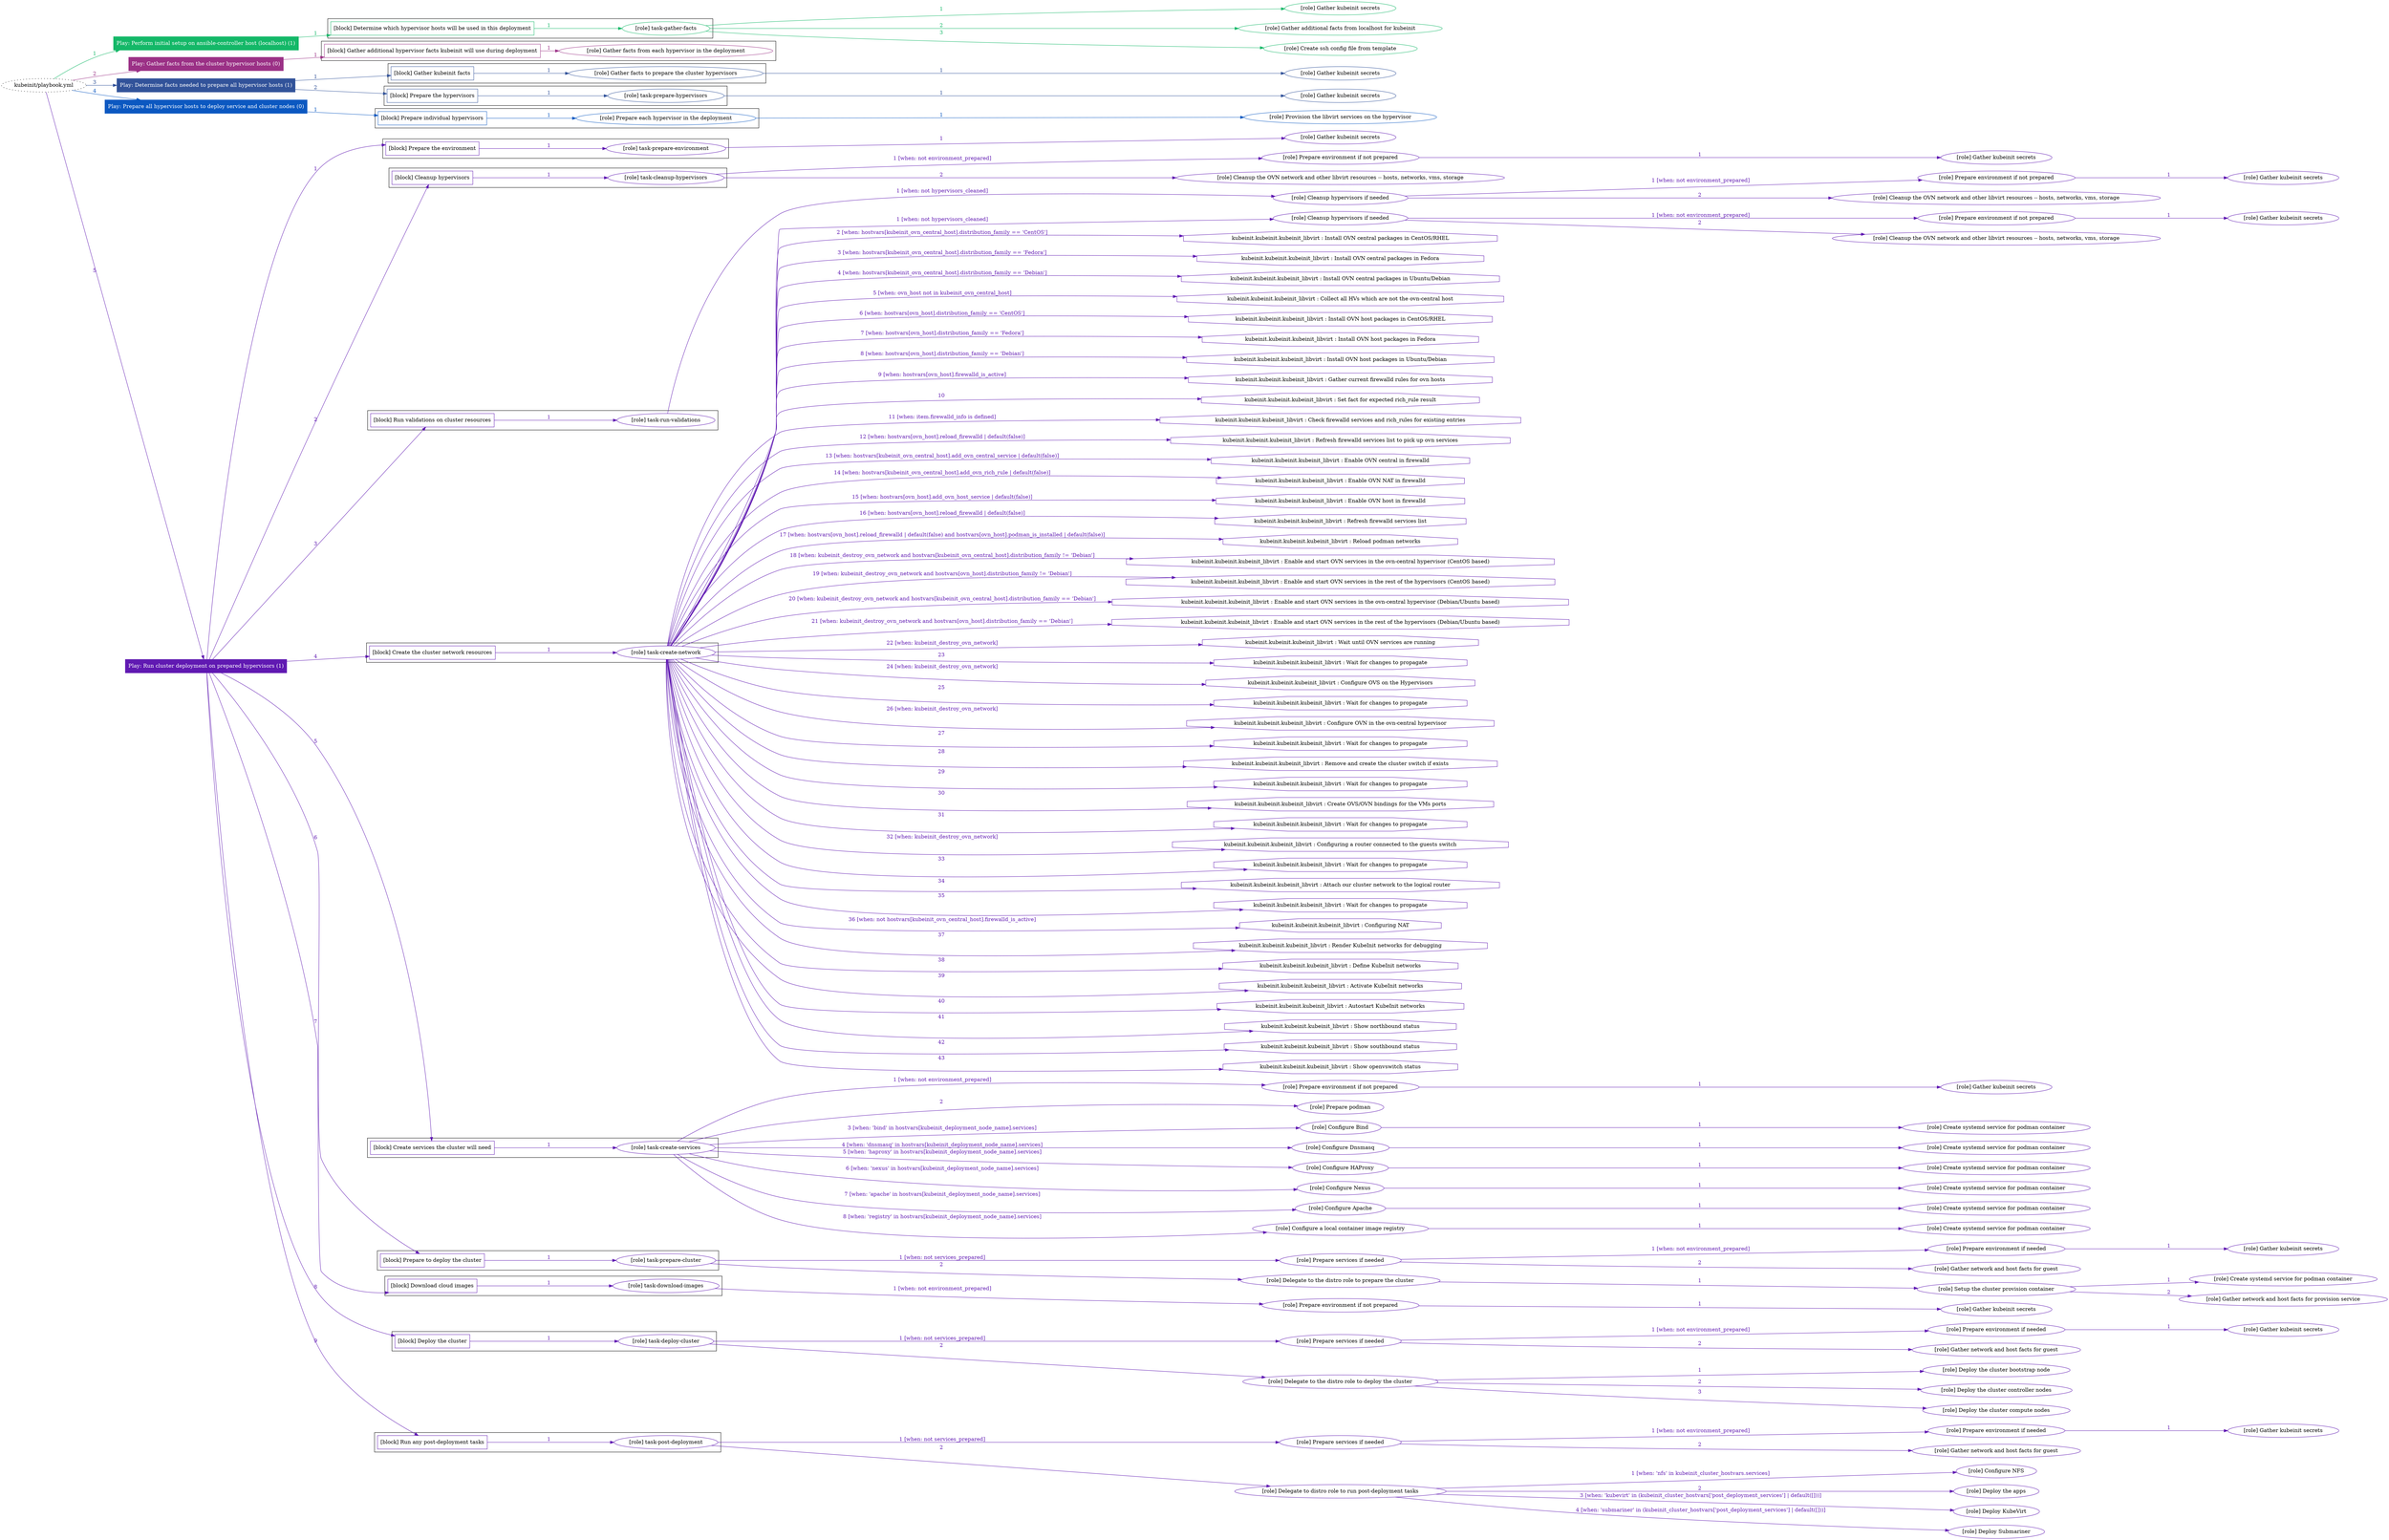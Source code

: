 digraph {
	graph [concentrate=true ordering=in rankdir=LR ratio=fill]
	edge [esep=5 sep=10]
	"kubeinit/playbook.yml" [URL="/home/runner/work/kubeinit/kubeinit/kubeinit/playbook.yml" id=playbook_55f34b95 style=dotted]
	play_fd5966bc [label="Play: Perform initial setup on ansible-controller host (localhost) (1)" URL="/home/runner/work/kubeinit/kubeinit/kubeinit/playbook.yml" color="#14b868" fontcolor="#ffffff" id=play_fd5966bc shape=box style=filled tooltip=localhost]
	"kubeinit/playbook.yml" -> play_fd5966bc [label="1 " color="#14b868" fontcolor="#14b868" id=edge_7a6c53c3 labeltooltip="1 " tooltip="1 "]
	subgraph "Gather kubeinit secrets" {
		role_4ce4d2a5 [label="[role] Gather kubeinit secrets" URL="/home/runner/.ansible/collections/ansible_collections/kubeinit/kubeinit/roles/kubeinit_prepare/tasks/build_hypervisors_group.yml" color="#14b868" id=role_4ce4d2a5 tooltip="Gather kubeinit secrets"]
	}
	subgraph "Gather additional facts from localhost for kubeinit" {
		role_388fa8e5 [label="[role] Gather additional facts from localhost for kubeinit" URL="/home/runner/.ansible/collections/ansible_collections/kubeinit/kubeinit/roles/kubeinit_prepare/tasks/build_hypervisors_group.yml" color="#14b868" id=role_388fa8e5 tooltip="Gather additional facts from localhost for kubeinit"]
	}
	subgraph "Create ssh config file from template" {
		role_b33b933c [label="[role] Create ssh config file from template" URL="/home/runner/.ansible/collections/ansible_collections/kubeinit/kubeinit/roles/kubeinit_prepare/tasks/build_hypervisors_group.yml" color="#14b868" id=role_b33b933c tooltip="Create ssh config file from template"]
	}
	subgraph "task-gather-facts" {
		role_59607996 [label="[role] task-gather-facts" URL="/home/runner/work/kubeinit/kubeinit/kubeinit/playbook.yml" color="#14b868" id=role_59607996 tooltip="task-gather-facts"]
		role_59607996 -> role_4ce4d2a5 [label="1 " color="#14b868" fontcolor="#14b868" id=edge_2d3e62e9 labeltooltip="1 " tooltip="1 "]
		role_59607996 -> role_388fa8e5 [label="2 " color="#14b868" fontcolor="#14b868" id=edge_06e77503 labeltooltip="2 " tooltip="2 "]
		role_59607996 -> role_b33b933c [label="3 " color="#14b868" fontcolor="#14b868" id=edge_1621e10b labeltooltip="3 " tooltip="3 "]
	}
	subgraph "Play: Perform initial setup on ansible-controller host (localhost) (1)" {
		play_fd5966bc -> block_3e373a1f [label=1 color="#14b868" fontcolor="#14b868" id=edge_97b0fcd9 labeltooltip=1 tooltip=1]
		subgraph cluster_block_3e373a1f {
			block_3e373a1f [label="[block] Determine which hypervisor hosts will be used in this deployment" URL="/home/runner/work/kubeinit/kubeinit/kubeinit/playbook.yml" color="#14b868" id=block_3e373a1f labeltooltip="Determine which hypervisor hosts will be used in this deployment" shape=box tooltip="Determine which hypervisor hosts will be used in this deployment"]
			block_3e373a1f -> role_59607996 [label="1 " color="#14b868" fontcolor="#14b868" id=edge_b747bd61 labeltooltip="1 " tooltip="1 "]
		}
	}
	play_a046a9e1 [label="Play: Gather facts from the cluster hypervisor hosts (0)" URL="/home/runner/work/kubeinit/kubeinit/kubeinit/playbook.yml" color="#9b3186" fontcolor="#ffffff" id=play_a046a9e1 shape=box style=filled tooltip="Play: Gather facts from the cluster hypervisor hosts (0)"]
	"kubeinit/playbook.yml" -> play_a046a9e1 [label="2 " color="#9b3186" fontcolor="#9b3186" id=edge_603ccd39 labeltooltip="2 " tooltip="2 "]
	subgraph "Gather facts from each hypervisor in the deployment" {
		role_6883556f [label="[role] Gather facts from each hypervisor in the deployment" URL="/home/runner/work/kubeinit/kubeinit/kubeinit/playbook.yml" color="#9b3186" id=role_6883556f tooltip="Gather facts from each hypervisor in the deployment"]
	}
	subgraph "Play: Gather facts from the cluster hypervisor hosts (0)" {
		play_a046a9e1 -> block_45b9f6f0 [label=1 color="#9b3186" fontcolor="#9b3186" id=edge_8efe49cc labeltooltip=1 tooltip=1]
		subgraph cluster_block_45b9f6f0 {
			block_45b9f6f0 [label="[block] Gather additional hypervisor facts kubeinit will use during deployment" URL="/home/runner/work/kubeinit/kubeinit/kubeinit/playbook.yml" color="#9b3186" id=block_45b9f6f0 labeltooltip="Gather additional hypervisor facts kubeinit will use during deployment" shape=box tooltip="Gather additional hypervisor facts kubeinit will use during deployment"]
			block_45b9f6f0 -> role_6883556f [label="1 " color="#9b3186" fontcolor="#9b3186" id=edge_ecec6054 labeltooltip="1 " tooltip="1 "]
		}
	}
	play_28116e49 [label="Play: Determine facts needed to prepare all hypervisor hosts (1)" URL="/home/runner/work/kubeinit/kubeinit/kubeinit/playbook.yml" color="#32539a" fontcolor="#ffffff" id=play_28116e49 shape=box style=filled tooltip=localhost]
	"kubeinit/playbook.yml" -> play_28116e49 [label="3 " color="#32539a" fontcolor="#32539a" id=edge_a8f17a51 labeltooltip="3 " tooltip="3 "]
	subgraph "Gather kubeinit secrets" {
		role_5ad0e58b [label="[role] Gather kubeinit secrets" URL="/home/runner/.ansible/collections/ansible_collections/kubeinit/kubeinit/roles/kubeinit_prepare/tasks/gather_kubeinit_facts.yml" color="#32539a" id=role_5ad0e58b tooltip="Gather kubeinit secrets"]
	}
	subgraph "Gather facts to prepare the cluster hypervisors" {
		role_c43edee7 [label="[role] Gather facts to prepare the cluster hypervisors" URL="/home/runner/work/kubeinit/kubeinit/kubeinit/playbook.yml" color="#32539a" id=role_c43edee7 tooltip="Gather facts to prepare the cluster hypervisors"]
		role_c43edee7 -> role_5ad0e58b [label="1 " color="#32539a" fontcolor="#32539a" id=edge_73543477 labeltooltip="1 " tooltip="1 "]
	}
	subgraph "Gather kubeinit secrets" {
		role_d4aff859 [label="[role] Gather kubeinit secrets" URL="/home/runner/.ansible/collections/ansible_collections/kubeinit/kubeinit/roles/kubeinit_prepare/tasks/gather_kubeinit_facts.yml" color="#32539a" id=role_d4aff859 tooltip="Gather kubeinit secrets"]
	}
	subgraph "task-prepare-hypervisors" {
		role_16362f71 [label="[role] task-prepare-hypervisors" URL="/home/runner/work/kubeinit/kubeinit/kubeinit/playbook.yml" color="#32539a" id=role_16362f71 tooltip="task-prepare-hypervisors"]
		role_16362f71 -> role_d4aff859 [label="1 " color="#32539a" fontcolor="#32539a" id=edge_aaf78978 labeltooltip="1 " tooltip="1 "]
	}
	subgraph "Play: Determine facts needed to prepare all hypervisor hosts (1)" {
		play_28116e49 -> block_8a5a4d00 [label=1 color="#32539a" fontcolor="#32539a" id=edge_f62f9ac0 labeltooltip=1 tooltip=1]
		subgraph cluster_block_8a5a4d00 {
			block_8a5a4d00 [label="[block] Gather kubeinit facts" URL="/home/runner/work/kubeinit/kubeinit/kubeinit/playbook.yml" color="#32539a" id=block_8a5a4d00 labeltooltip="Gather kubeinit facts" shape=box tooltip="Gather kubeinit facts"]
			block_8a5a4d00 -> role_c43edee7 [label="1 " color="#32539a" fontcolor="#32539a" id=edge_67dea70d labeltooltip="1 " tooltip="1 "]
		}
		play_28116e49 -> block_d39e9595 [label=2 color="#32539a" fontcolor="#32539a" id=edge_73b9e6ce labeltooltip=2 tooltip=2]
		subgraph cluster_block_d39e9595 {
			block_d39e9595 [label="[block] Prepare the hypervisors" URL="/home/runner/work/kubeinit/kubeinit/kubeinit/playbook.yml" color="#32539a" id=block_d39e9595 labeltooltip="Prepare the hypervisors" shape=box tooltip="Prepare the hypervisors"]
			block_d39e9595 -> role_16362f71 [label="1 " color="#32539a" fontcolor="#32539a" id=edge_441cd9ac labeltooltip="1 " tooltip="1 "]
		}
	}
	play_8b9c4140 [label="Play: Prepare all hypervisor hosts to deploy service and cluster nodes (0)" URL="/home/runner/work/kubeinit/kubeinit/kubeinit/playbook.yml" color="#0b58c1" fontcolor="#ffffff" id=play_8b9c4140 shape=box style=filled tooltip="Play: Prepare all hypervisor hosts to deploy service and cluster nodes (0)"]
	"kubeinit/playbook.yml" -> play_8b9c4140 [label="4 " color="#0b58c1" fontcolor="#0b58c1" id=edge_e20ad6e0 labeltooltip="4 " tooltip="4 "]
	subgraph "Provision the libvirt services on the hypervisor" {
		role_229184a4 [label="[role] Provision the libvirt services on the hypervisor" URL="/home/runner/.ansible/collections/ansible_collections/kubeinit/kubeinit/roles/kubeinit_prepare/tasks/prepare_hypervisor.yml" color="#0b58c1" id=role_229184a4 tooltip="Provision the libvirt services on the hypervisor"]
	}
	subgraph "Prepare each hypervisor in the deployment" {
		role_f92fecfb [label="[role] Prepare each hypervisor in the deployment" URL="/home/runner/work/kubeinit/kubeinit/kubeinit/playbook.yml" color="#0b58c1" id=role_f92fecfb tooltip="Prepare each hypervisor in the deployment"]
		role_f92fecfb -> role_229184a4 [label="1 " color="#0b58c1" fontcolor="#0b58c1" id=edge_71444b2a labeltooltip="1 " tooltip="1 "]
	}
	subgraph "Play: Prepare all hypervisor hosts to deploy service and cluster nodes (0)" {
		play_8b9c4140 -> block_41c06163 [label=1 color="#0b58c1" fontcolor="#0b58c1" id=edge_6f9d3e82 labeltooltip=1 tooltip=1]
		subgraph cluster_block_41c06163 {
			block_41c06163 [label="[block] Prepare individual hypervisors" URL="/home/runner/work/kubeinit/kubeinit/kubeinit/playbook.yml" color="#0b58c1" id=block_41c06163 labeltooltip="Prepare individual hypervisors" shape=box tooltip="Prepare individual hypervisors"]
			block_41c06163 -> role_f92fecfb [label="1 " color="#0b58c1" fontcolor="#0b58c1" id=edge_ed9e9ea5 labeltooltip="1 " tooltip="1 "]
		}
	}
	play_c60dc6fc [label="Play: Run cluster deployment on prepared hypervisors (1)" URL="/home/runner/work/kubeinit/kubeinit/kubeinit/playbook.yml" color="#6019b2" fontcolor="#ffffff" id=play_c60dc6fc shape=box style=filled tooltip=localhost]
	"kubeinit/playbook.yml" -> play_c60dc6fc [label="5 " color="#6019b2" fontcolor="#6019b2" id=edge_d2028055 labeltooltip="5 " tooltip="5 "]
	subgraph "Gather kubeinit secrets" {
		role_f89c11e6 [label="[role] Gather kubeinit secrets" URL="/home/runner/.ansible/collections/ansible_collections/kubeinit/kubeinit/roles/kubeinit_prepare/tasks/gather_kubeinit_facts.yml" color="#6019b2" id=role_f89c11e6 tooltip="Gather kubeinit secrets"]
	}
	subgraph "task-prepare-environment" {
		role_934e02ba [label="[role] task-prepare-environment" URL="/home/runner/work/kubeinit/kubeinit/kubeinit/playbook.yml" color="#6019b2" id=role_934e02ba tooltip="task-prepare-environment"]
		role_934e02ba -> role_f89c11e6 [label="1 " color="#6019b2" fontcolor="#6019b2" id=edge_541443c3 labeltooltip="1 " tooltip="1 "]
	}
	subgraph "Gather kubeinit secrets" {
		role_95ccd3e2 [label="[role] Gather kubeinit secrets" URL="/home/runner/.ansible/collections/ansible_collections/kubeinit/kubeinit/roles/kubeinit_prepare/tasks/gather_kubeinit_facts.yml" color="#6019b2" id=role_95ccd3e2 tooltip="Gather kubeinit secrets"]
	}
	subgraph "Prepare environment if not prepared" {
		role_b8f7d530 [label="[role] Prepare environment if not prepared" URL="/home/runner/.ansible/collections/ansible_collections/kubeinit/kubeinit/roles/kubeinit_prepare/tasks/cleanup_hypervisors.yml" color="#6019b2" id=role_b8f7d530 tooltip="Prepare environment if not prepared"]
		role_b8f7d530 -> role_95ccd3e2 [label="1 " color="#6019b2" fontcolor="#6019b2" id=edge_e015de17 labeltooltip="1 " tooltip="1 "]
	}
	subgraph "Cleanup the OVN network and other libvirt resources -- hosts, networks, vms, storage" {
		role_eb28bfa9 [label="[role] Cleanup the OVN network and other libvirt resources -- hosts, networks, vms, storage" URL="/home/runner/.ansible/collections/ansible_collections/kubeinit/kubeinit/roles/kubeinit_prepare/tasks/cleanup_hypervisors.yml" color="#6019b2" id=role_eb28bfa9 tooltip="Cleanup the OVN network and other libvirt resources -- hosts, networks, vms, storage"]
	}
	subgraph "task-cleanup-hypervisors" {
		role_bb572f09 [label="[role] task-cleanup-hypervisors" URL="/home/runner/work/kubeinit/kubeinit/kubeinit/playbook.yml" color="#6019b2" id=role_bb572f09 tooltip="task-cleanup-hypervisors"]
		role_bb572f09 -> role_b8f7d530 [label="1 [when: not environment_prepared]" color="#6019b2" fontcolor="#6019b2" id=edge_2b183108 labeltooltip="1 [when: not environment_prepared]" tooltip="1 [when: not environment_prepared]"]
		role_bb572f09 -> role_eb28bfa9 [label="2 " color="#6019b2" fontcolor="#6019b2" id=edge_792a082d labeltooltip="2 " tooltip="2 "]
	}
	subgraph "Gather kubeinit secrets" {
		role_62f4175d [label="[role] Gather kubeinit secrets" URL="/home/runner/.ansible/collections/ansible_collections/kubeinit/kubeinit/roles/kubeinit_prepare/tasks/gather_kubeinit_facts.yml" color="#6019b2" id=role_62f4175d tooltip="Gather kubeinit secrets"]
	}
	subgraph "Prepare environment if not prepared" {
		role_edf852d5 [label="[role] Prepare environment if not prepared" URL="/home/runner/.ansible/collections/ansible_collections/kubeinit/kubeinit/roles/kubeinit_prepare/tasks/cleanup_hypervisors.yml" color="#6019b2" id=role_edf852d5 tooltip="Prepare environment if not prepared"]
		role_edf852d5 -> role_62f4175d [label="1 " color="#6019b2" fontcolor="#6019b2" id=edge_883873f7 labeltooltip="1 " tooltip="1 "]
	}
	subgraph "Cleanup the OVN network and other libvirt resources -- hosts, networks, vms, storage" {
		role_f42f8e9c [label="[role] Cleanup the OVN network and other libvirt resources -- hosts, networks, vms, storage" URL="/home/runner/.ansible/collections/ansible_collections/kubeinit/kubeinit/roles/kubeinit_prepare/tasks/cleanup_hypervisors.yml" color="#6019b2" id=role_f42f8e9c tooltip="Cleanup the OVN network and other libvirt resources -- hosts, networks, vms, storage"]
	}
	subgraph "Cleanup hypervisors if needed" {
		role_2f2ee4ab [label="[role] Cleanup hypervisors if needed" URL="/home/runner/.ansible/collections/ansible_collections/kubeinit/kubeinit/roles/kubeinit_validations/tasks/main.yml" color="#6019b2" id=role_2f2ee4ab tooltip="Cleanup hypervisors if needed"]
		role_2f2ee4ab -> role_edf852d5 [label="1 [when: not environment_prepared]" color="#6019b2" fontcolor="#6019b2" id=edge_b4d4b165 labeltooltip="1 [when: not environment_prepared]" tooltip="1 [when: not environment_prepared]"]
		role_2f2ee4ab -> role_f42f8e9c [label="2 " color="#6019b2" fontcolor="#6019b2" id=edge_59d28753 labeltooltip="2 " tooltip="2 "]
	}
	subgraph "task-run-validations" {
		role_ee05565b [label="[role] task-run-validations" URL="/home/runner/work/kubeinit/kubeinit/kubeinit/playbook.yml" color="#6019b2" id=role_ee05565b tooltip="task-run-validations"]
		role_ee05565b -> role_2f2ee4ab [label="1 [when: not hypervisors_cleaned]" color="#6019b2" fontcolor="#6019b2" id=edge_106fafd8 labeltooltip="1 [when: not hypervisors_cleaned]" tooltip="1 [when: not hypervisors_cleaned]"]
	}
	subgraph "Gather kubeinit secrets" {
		role_d9e95c7f [label="[role] Gather kubeinit secrets" URL="/home/runner/.ansible/collections/ansible_collections/kubeinit/kubeinit/roles/kubeinit_prepare/tasks/gather_kubeinit_facts.yml" color="#6019b2" id=role_d9e95c7f tooltip="Gather kubeinit secrets"]
	}
	subgraph "Prepare environment if not prepared" {
		role_a9231c4e [label="[role] Prepare environment if not prepared" URL="/home/runner/.ansible/collections/ansible_collections/kubeinit/kubeinit/roles/kubeinit_prepare/tasks/cleanup_hypervisors.yml" color="#6019b2" id=role_a9231c4e tooltip="Prepare environment if not prepared"]
		role_a9231c4e -> role_d9e95c7f [label="1 " color="#6019b2" fontcolor="#6019b2" id=edge_2f70de8a labeltooltip="1 " tooltip="1 "]
	}
	subgraph "Cleanup the OVN network and other libvirt resources -- hosts, networks, vms, storage" {
		role_bbc16965 [label="[role] Cleanup the OVN network and other libvirt resources -- hosts, networks, vms, storage" URL="/home/runner/.ansible/collections/ansible_collections/kubeinit/kubeinit/roles/kubeinit_prepare/tasks/cleanup_hypervisors.yml" color="#6019b2" id=role_bbc16965 tooltip="Cleanup the OVN network and other libvirt resources -- hosts, networks, vms, storage"]
	}
	subgraph "Cleanup hypervisors if needed" {
		role_f454caa7 [label="[role] Cleanup hypervisors if needed" URL="/home/runner/.ansible/collections/ansible_collections/kubeinit/kubeinit/roles/kubeinit_libvirt/tasks/create_network.yml" color="#6019b2" id=role_f454caa7 tooltip="Cleanup hypervisors if needed"]
		role_f454caa7 -> role_a9231c4e [label="1 [when: not environment_prepared]" color="#6019b2" fontcolor="#6019b2" id=edge_98785695 labeltooltip="1 [when: not environment_prepared]" tooltip="1 [when: not environment_prepared]"]
		role_f454caa7 -> role_bbc16965 [label="2 " color="#6019b2" fontcolor="#6019b2" id=edge_a5ea4070 labeltooltip="2 " tooltip="2 "]
	}
	subgraph "task-create-network" {
		role_33df5b39 [label="[role] task-create-network" URL="/home/runner/work/kubeinit/kubeinit/kubeinit/playbook.yml" color="#6019b2" id=role_33df5b39 tooltip="task-create-network"]
		role_33df5b39 -> role_f454caa7 [label="1 [when: not hypervisors_cleaned]" color="#6019b2" fontcolor="#6019b2" id=edge_506f52ea labeltooltip="1 [when: not hypervisors_cleaned]" tooltip="1 [when: not hypervisors_cleaned]"]
		task_d475c199 [label="kubeinit.kubeinit.kubeinit_libvirt : Install OVN central packages in CentOS/RHEL" URL="/home/runner/.ansible/collections/ansible_collections/kubeinit/kubeinit/roles/kubeinit_libvirt/tasks/create_network.yml" color="#6019b2" id=task_d475c199 shape=octagon tooltip="kubeinit.kubeinit.kubeinit_libvirt : Install OVN central packages in CentOS/RHEL"]
		role_33df5b39 -> task_d475c199 [label="2 [when: hostvars[kubeinit_ovn_central_host].distribution_family == 'CentOS']" color="#6019b2" fontcolor="#6019b2" id=edge_de7bf08a labeltooltip="2 [when: hostvars[kubeinit_ovn_central_host].distribution_family == 'CentOS']" tooltip="2 [when: hostvars[kubeinit_ovn_central_host].distribution_family == 'CentOS']"]
		task_1957726e [label="kubeinit.kubeinit.kubeinit_libvirt : Install OVN central packages in Fedora" URL="/home/runner/.ansible/collections/ansible_collections/kubeinit/kubeinit/roles/kubeinit_libvirt/tasks/create_network.yml" color="#6019b2" id=task_1957726e shape=octagon tooltip="kubeinit.kubeinit.kubeinit_libvirt : Install OVN central packages in Fedora"]
		role_33df5b39 -> task_1957726e [label="3 [when: hostvars[kubeinit_ovn_central_host].distribution_family == 'Fedora']" color="#6019b2" fontcolor="#6019b2" id=edge_dfa43f84 labeltooltip="3 [when: hostvars[kubeinit_ovn_central_host].distribution_family == 'Fedora']" tooltip="3 [when: hostvars[kubeinit_ovn_central_host].distribution_family == 'Fedora']"]
		task_16e153be [label="kubeinit.kubeinit.kubeinit_libvirt : Install OVN central packages in Ubuntu/Debian" URL="/home/runner/.ansible/collections/ansible_collections/kubeinit/kubeinit/roles/kubeinit_libvirt/tasks/create_network.yml" color="#6019b2" id=task_16e153be shape=octagon tooltip="kubeinit.kubeinit.kubeinit_libvirt : Install OVN central packages in Ubuntu/Debian"]
		role_33df5b39 -> task_16e153be [label="4 [when: hostvars[kubeinit_ovn_central_host].distribution_family == 'Debian']" color="#6019b2" fontcolor="#6019b2" id=edge_8bc977d6 labeltooltip="4 [when: hostvars[kubeinit_ovn_central_host].distribution_family == 'Debian']" tooltip="4 [when: hostvars[kubeinit_ovn_central_host].distribution_family == 'Debian']"]
		task_84840454 [label="kubeinit.kubeinit.kubeinit_libvirt : Collect all HVs which are not the ovn-central host" URL="/home/runner/.ansible/collections/ansible_collections/kubeinit/kubeinit/roles/kubeinit_libvirt/tasks/create_network.yml" color="#6019b2" id=task_84840454 shape=octagon tooltip="kubeinit.kubeinit.kubeinit_libvirt : Collect all HVs which are not the ovn-central host"]
		role_33df5b39 -> task_84840454 [label="5 [when: ovn_host not in kubeinit_ovn_central_host]" color="#6019b2" fontcolor="#6019b2" id=edge_e0ceccdf labeltooltip="5 [when: ovn_host not in kubeinit_ovn_central_host]" tooltip="5 [when: ovn_host not in kubeinit_ovn_central_host]"]
		task_c0427ec7 [label="kubeinit.kubeinit.kubeinit_libvirt : Install OVN host packages in CentOS/RHEL" URL="/home/runner/.ansible/collections/ansible_collections/kubeinit/kubeinit/roles/kubeinit_libvirt/tasks/create_network.yml" color="#6019b2" id=task_c0427ec7 shape=octagon tooltip="kubeinit.kubeinit.kubeinit_libvirt : Install OVN host packages in CentOS/RHEL"]
		role_33df5b39 -> task_c0427ec7 [label="6 [when: hostvars[ovn_host].distribution_family == 'CentOS']" color="#6019b2" fontcolor="#6019b2" id=edge_a9b10b49 labeltooltip="6 [when: hostvars[ovn_host].distribution_family == 'CentOS']" tooltip="6 [when: hostvars[ovn_host].distribution_family == 'CentOS']"]
		task_043cf99e [label="kubeinit.kubeinit.kubeinit_libvirt : Install OVN host packages in Fedora" URL="/home/runner/.ansible/collections/ansible_collections/kubeinit/kubeinit/roles/kubeinit_libvirt/tasks/create_network.yml" color="#6019b2" id=task_043cf99e shape=octagon tooltip="kubeinit.kubeinit.kubeinit_libvirt : Install OVN host packages in Fedora"]
		role_33df5b39 -> task_043cf99e [label="7 [when: hostvars[ovn_host].distribution_family == 'Fedora']" color="#6019b2" fontcolor="#6019b2" id=edge_b20d97f4 labeltooltip="7 [when: hostvars[ovn_host].distribution_family == 'Fedora']" tooltip="7 [when: hostvars[ovn_host].distribution_family == 'Fedora']"]
		task_fb39484b [label="kubeinit.kubeinit.kubeinit_libvirt : Install OVN host packages in Ubuntu/Debian" URL="/home/runner/.ansible/collections/ansible_collections/kubeinit/kubeinit/roles/kubeinit_libvirt/tasks/create_network.yml" color="#6019b2" id=task_fb39484b shape=octagon tooltip="kubeinit.kubeinit.kubeinit_libvirt : Install OVN host packages in Ubuntu/Debian"]
		role_33df5b39 -> task_fb39484b [label="8 [when: hostvars[ovn_host].distribution_family == 'Debian']" color="#6019b2" fontcolor="#6019b2" id=edge_6b7e44c3 labeltooltip="8 [when: hostvars[ovn_host].distribution_family == 'Debian']" tooltip="8 [when: hostvars[ovn_host].distribution_family == 'Debian']"]
		task_36376531 [label="kubeinit.kubeinit.kubeinit_libvirt : Gather current firewalld rules for ovn hosts" URL="/home/runner/.ansible/collections/ansible_collections/kubeinit/kubeinit/roles/kubeinit_libvirt/tasks/create_network.yml" color="#6019b2" id=task_36376531 shape=octagon tooltip="kubeinit.kubeinit.kubeinit_libvirt : Gather current firewalld rules for ovn hosts"]
		role_33df5b39 -> task_36376531 [label="9 [when: hostvars[ovn_host].firewalld_is_active]" color="#6019b2" fontcolor="#6019b2" id=edge_762b29f2 labeltooltip="9 [when: hostvars[ovn_host].firewalld_is_active]" tooltip="9 [when: hostvars[ovn_host].firewalld_is_active]"]
		task_73889b14 [label="kubeinit.kubeinit.kubeinit_libvirt : Set fact for expected rich_rule result" URL="/home/runner/.ansible/collections/ansible_collections/kubeinit/kubeinit/roles/kubeinit_libvirt/tasks/create_network.yml" color="#6019b2" id=task_73889b14 shape=octagon tooltip="kubeinit.kubeinit.kubeinit_libvirt : Set fact for expected rich_rule result"]
		role_33df5b39 -> task_73889b14 [label="10 " color="#6019b2" fontcolor="#6019b2" id=edge_64e11368 labeltooltip="10 " tooltip="10 "]
		task_8a189ead [label="kubeinit.kubeinit.kubeinit_libvirt : Check firewalld services and rich_rules for existing entries" URL="/home/runner/.ansible/collections/ansible_collections/kubeinit/kubeinit/roles/kubeinit_libvirt/tasks/create_network.yml" color="#6019b2" id=task_8a189ead shape=octagon tooltip="kubeinit.kubeinit.kubeinit_libvirt : Check firewalld services and rich_rules for existing entries"]
		role_33df5b39 -> task_8a189ead [label="11 [when: item.firewalld_info is defined]" color="#6019b2" fontcolor="#6019b2" id=edge_a5ab1884 labeltooltip="11 [when: item.firewalld_info is defined]" tooltip="11 [when: item.firewalld_info is defined]"]
		task_395e7210 [label="kubeinit.kubeinit.kubeinit_libvirt : Refresh firewalld services list to pick up ovn services" URL="/home/runner/.ansible/collections/ansible_collections/kubeinit/kubeinit/roles/kubeinit_libvirt/tasks/create_network.yml" color="#6019b2" id=task_395e7210 shape=octagon tooltip="kubeinit.kubeinit.kubeinit_libvirt : Refresh firewalld services list to pick up ovn services"]
		role_33df5b39 -> task_395e7210 [label="12 [when: hostvars[ovn_host].reload_firewalld | default(false)]" color="#6019b2" fontcolor="#6019b2" id=edge_cf76e628 labeltooltip="12 [when: hostvars[ovn_host].reload_firewalld | default(false)]" tooltip="12 [when: hostvars[ovn_host].reload_firewalld | default(false)]"]
		task_ac9fa42c [label="kubeinit.kubeinit.kubeinit_libvirt : Enable OVN central in firewalld" URL="/home/runner/.ansible/collections/ansible_collections/kubeinit/kubeinit/roles/kubeinit_libvirt/tasks/create_network.yml" color="#6019b2" id=task_ac9fa42c shape=octagon tooltip="kubeinit.kubeinit.kubeinit_libvirt : Enable OVN central in firewalld"]
		role_33df5b39 -> task_ac9fa42c [label="13 [when: hostvars[kubeinit_ovn_central_host].add_ovn_central_service | default(false)]" color="#6019b2" fontcolor="#6019b2" id=edge_2357f697 labeltooltip="13 [when: hostvars[kubeinit_ovn_central_host].add_ovn_central_service | default(false)]" tooltip="13 [when: hostvars[kubeinit_ovn_central_host].add_ovn_central_service | default(false)]"]
		task_36d592da [label="kubeinit.kubeinit.kubeinit_libvirt : Enable OVN NAT in firewalld" URL="/home/runner/.ansible/collections/ansible_collections/kubeinit/kubeinit/roles/kubeinit_libvirt/tasks/create_network.yml" color="#6019b2" id=task_36d592da shape=octagon tooltip="kubeinit.kubeinit.kubeinit_libvirt : Enable OVN NAT in firewalld"]
		role_33df5b39 -> task_36d592da [label="14 [when: hostvars[kubeinit_ovn_central_host].add_ovn_rich_rule | default(false)]" color="#6019b2" fontcolor="#6019b2" id=edge_a99e8900 labeltooltip="14 [when: hostvars[kubeinit_ovn_central_host].add_ovn_rich_rule | default(false)]" tooltip="14 [when: hostvars[kubeinit_ovn_central_host].add_ovn_rich_rule | default(false)]"]
		task_5ee29114 [label="kubeinit.kubeinit.kubeinit_libvirt : Enable OVN host in firewalld" URL="/home/runner/.ansible/collections/ansible_collections/kubeinit/kubeinit/roles/kubeinit_libvirt/tasks/create_network.yml" color="#6019b2" id=task_5ee29114 shape=octagon tooltip="kubeinit.kubeinit.kubeinit_libvirt : Enable OVN host in firewalld"]
		role_33df5b39 -> task_5ee29114 [label="15 [when: hostvars[ovn_host].add_ovn_host_service | default(false)]" color="#6019b2" fontcolor="#6019b2" id=edge_f2952c6c labeltooltip="15 [when: hostvars[ovn_host].add_ovn_host_service | default(false)]" tooltip="15 [when: hostvars[ovn_host].add_ovn_host_service | default(false)]"]
		task_b9a0da3e [label="kubeinit.kubeinit.kubeinit_libvirt : Refresh firewalld services list" URL="/home/runner/.ansible/collections/ansible_collections/kubeinit/kubeinit/roles/kubeinit_libvirt/tasks/create_network.yml" color="#6019b2" id=task_b9a0da3e shape=octagon tooltip="kubeinit.kubeinit.kubeinit_libvirt : Refresh firewalld services list"]
		role_33df5b39 -> task_b9a0da3e [label="16 [when: hostvars[ovn_host].reload_firewalld | default(false)]" color="#6019b2" fontcolor="#6019b2" id=edge_b72dcabe labeltooltip="16 [when: hostvars[ovn_host].reload_firewalld | default(false)]" tooltip="16 [when: hostvars[ovn_host].reload_firewalld | default(false)]"]
		task_8bcfc73b [label="kubeinit.kubeinit.kubeinit_libvirt : Reload podman networks" URL="/home/runner/.ansible/collections/ansible_collections/kubeinit/kubeinit/roles/kubeinit_libvirt/tasks/create_network.yml" color="#6019b2" id=task_8bcfc73b shape=octagon tooltip="kubeinit.kubeinit.kubeinit_libvirt : Reload podman networks"]
		role_33df5b39 -> task_8bcfc73b [label="17 [when: hostvars[ovn_host].reload_firewalld | default(false) and hostvars[ovn_host].podman_is_installed | default(false)]" color="#6019b2" fontcolor="#6019b2" id=edge_c4f0caaf labeltooltip="17 [when: hostvars[ovn_host].reload_firewalld | default(false) and hostvars[ovn_host].podman_is_installed | default(false)]" tooltip="17 [when: hostvars[ovn_host].reload_firewalld | default(false) and hostvars[ovn_host].podman_is_installed | default(false)]"]
		task_5e2b0dbc [label="kubeinit.kubeinit.kubeinit_libvirt : Enable and start OVN services in the ovn-central hypervisor (CentOS based)" URL="/home/runner/.ansible/collections/ansible_collections/kubeinit/kubeinit/roles/kubeinit_libvirt/tasks/create_network.yml" color="#6019b2" id=task_5e2b0dbc shape=octagon tooltip="kubeinit.kubeinit.kubeinit_libvirt : Enable and start OVN services in the ovn-central hypervisor (CentOS based)"]
		role_33df5b39 -> task_5e2b0dbc [label="18 [when: kubeinit_destroy_ovn_network and hostvars[kubeinit_ovn_central_host].distribution_family != 'Debian']" color="#6019b2" fontcolor="#6019b2" id=edge_59a83268 labeltooltip="18 [when: kubeinit_destroy_ovn_network and hostvars[kubeinit_ovn_central_host].distribution_family != 'Debian']" tooltip="18 [when: kubeinit_destroy_ovn_network and hostvars[kubeinit_ovn_central_host].distribution_family != 'Debian']"]
		task_ebb5b94f [label="kubeinit.kubeinit.kubeinit_libvirt : Enable and start OVN services in the rest of the hypervisors (CentOS based)" URL="/home/runner/.ansible/collections/ansible_collections/kubeinit/kubeinit/roles/kubeinit_libvirt/tasks/create_network.yml" color="#6019b2" id=task_ebb5b94f shape=octagon tooltip="kubeinit.kubeinit.kubeinit_libvirt : Enable and start OVN services in the rest of the hypervisors (CentOS based)"]
		role_33df5b39 -> task_ebb5b94f [label="19 [when: kubeinit_destroy_ovn_network and hostvars[ovn_host].distribution_family != 'Debian']" color="#6019b2" fontcolor="#6019b2" id=edge_9a33c462 labeltooltip="19 [when: kubeinit_destroy_ovn_network and hostvars[ovn_host].distribution_family != 'Debian']" tooltip="19 [when: kubeinit_destroy_ovn_network and hostvars[ovn_host].distribution_family != 'Debian']"]
		task_bd2121d0 [label="kubeinit.kubeinit.kubeinit_libvirt : Enable and start OVN services in the ovn-central hypervisor (Debian/Ubuntu based)" URL="/home/runner/.ansible/collections/ansible_collections/kubeinit/kubeinit/roles/kubeinit_libvirt/tasks/create_network.yml" color="#6019b2" id=task_bd2121d0 shape=octagon tooltip="kubeinit.kubeinit.kubeinit_libvirt : Enable and start OVN services in the ovn-central hypervisor (Debian/Ubuntu based)"]
		role_33df5b39 -> task_bd2121d0 [label="20 [when: kubeinit_destroy_ovn_network and hostvars[kubeinit_ovn_central_host].distribution_family == 'Debian']" color="#6019b2" fontcolor="#6019b2" id=edge_a5f79350 labeltooltip="20 [when: kubeinit_destroy_ovn_network and hostvars[kubeinit_ovn_central_host].distribution_family == 'Debian']" tooltip="20 [when: kubeinit_destroy_ovn_network and hostvars[kubeinit_ovn_central_host].distribution_family == 'Debian']"]
		task_306729e1 [label="kubeinit.kubeinit.kubeinit_libvirt : Enable and start OVN services in the rest of the hypervisors (Debian/Ubuntu based)" URL="/home/runner/.ansible/collections/ansible_collections/kubeinit/kubeinit/roles/kubeinit_libvirt/tasks/create_network.yml" color="#6019b2" id=task_306729e1 shape=octagon tooltip="kubeinit.kubeinit.kubeinit_libvirt : Enable and start OVN services in the rest of the hypervisors (Debian/Ubuntu based)"]
		role_33df5b39 -> task_306729e1 [label="21 [when: kubeinit_destroy_ovn_network and hostvars[ovn_host].distribution_family == 'Debian']" color="#6019b2" fontcolor="#6019b2" id=edge_54ba0633 labeltooltip="21 [when: kubeinit_destroy_ovn_network and hostvars[ovn_host].distribution_family == 'Debian']" tooltip="21 [when: kubeinit_destroy_ovn_network and hostvars[ovn_host].distribution_family == 'Debian']"]
		task_20e86cad [label="kubeinit.kubeinit.kubeinit_libvirt : Wait until OVN services are running" URL="/home/runner/.ansible/collections/ansible_collections/kubeinit/kubeinit/roles/kubeinit_libvirt/tasks/create_network.yml" color="#6019b2" id=task_20e86cad shape=octagon tooltip="kubeinit.kubeinit.kubeinit_libvirt : Wait until OVN services are running"]
		role_33df5b39 -> task_20e86cad [label="22 [when: kubeinit_destroy_ovn_network]" color="#6019b2" fontcolor="#6019b2" id=edge_d10f2f0f labeltooltip="22 [when: kubeinit_destroy_ovn_network]" tooltip="22 [when: kubeinit_destroy_ovn_network]"]
		task_ee458985 [label="kubeinit.kubeinit.kubeinit_libvirt : Wait for changes to propagate" URL="/home/runner/.ansible/collections/ansible_collections/kubeinit/kubeinit/roles/kubeinit_libvirt/tasks/create_network.yml" color="#6019b2" id=task_ee458985 shape=octagon tooltip="kubeinit.kubeinit.kubeinit_libvirt : Wait for changes to propagate"]
		role_33df5b39 -> task_ee458985 [label="23 " color="#6019b2" fontcolor="#6019b2" id=edge_c892e37d labeltooltip="23 " tooltip="23 "]
		task_2bfd1929 [label="kubeinit.kubeinit.kubeinit_libvirt : Configure OVS on the Hypervisors" URL="/home/runner/.ansible/collections/ansible_collections/kubeinit/kubeinit/roles/kubeinit_libvirt/tasks/create_network.yml" color="#6019b2" id=task_2bfd1929 shape=octagon tooltip="kubeinit.kubeinit.kubeinit_libvirt : Configure OVS on the Hypervisors"]
		role_33df5b39 -> task_2bfd1929 [label="24 [when: kubeinit_destroy_ovn_network]" color="#6019b2" fontcolor="#6019b2" id=edge_4003e4ea labeltooltip="24 [when: kubeinit_destroy_ovn_network]" tooltip="24 [when: kubeinit_destroy_ovn_network]"]
		task_3590ee3f [label="kubeinit.kubeinit.kubeinit_libvirt : Wait for changes to propagate" URL="/home/runner/.ansible/collections/ansible_collections/kubeinit/kubeinit/roles/kubeinit_libvirt/tasks/create_network.yml" color="#6019b2" id=task_3590ee3f shape=octagon tooltip="kubeinit.kubeinit.kubeinit_libvirt : Wait for changes to propagate"]
		role_33df5b39 -> task_3590ee3f [label="25 " color="#6019b2" fontcolor="#6019b2" id=edge_6ca7cbb5 labeltooltip="25 " tooltip="25 "]
		task_e14e7d79 [label="kubeinit.kubeinit.kubeinit_libvirt : Configure OVN in the ovn-central hypervisor" URL="/home/runner/.ansible/collections/ansible_collections/kubeinit/kubeinit/roles/kubeinit_libvirt/tasks/create_network.yml" color="#6019b2" id=task_e14e7d79 shape=octagon tooltip="kubeinit.kubeinit.kubeinit_libvirt : Configure OVN in the ovn-central hypervisor"]
		role_33df5b39 -> task_e14e7d79 [label="26 [when: kubeinit_destroy_ovn_network]" color="#6019b2" fontcolor="#6019b2" id=edge_e86bd93e labeltooltip="26 [when: kubeinit_destroy_ovn_network]" tooltip="26 [when: kubeinit_destroy_ovn_network]"]
		task_e3c18b81 [label="kubeinit.kubeinit.kubeinit_libvirt : Wait for changes to propagate" URL="/home/runner/.ansible/collections/ansible_collections/kubeinit/kubeinit/roles/kubeinit_libvirt/tasks/create_network.yml" color="#6019b2" id=task_e3c18b81 shape=octagon tooltip="kubeinit.kubeinit.kubeinit_libvirt : Wait for changes to propagate"]
		role_33df5b39 -> task_e3c18b81 [label="27 " color="#6019b2" fontcolor="#6019b2" id=edge_0bc8342e labeltooltip="27 " tooltip="27 "]
		task_d5814778 [label="kubeinit.kubeinit.kubeinit_libvirt : Remove and create the cluster switch if exists" URL="/home/runner/.ansible/collections/ansible_collections/kubeinit/kubeinit/roles/kubeinit_libvirt/tasks/create_network.yml" color="#6019b2" id=task_d5814778 shape=octagon tooltip="kubeinit.kubeinit.kubeinit_libvirt : Remove and create the cluster switch if exists"]
		role_33df5b39 -> task_d5814778 [label="28 " color="#6019b2" fontcolor="#6019b2" id=edge_9da196b2 labeltooltip="28 " tooltip="28 "]
		task_519c7889 [label="kubeinit.kubeinit.kubeinit_libvirt : Wait for changes to propagate" URL="/home/runner/.ansible/collections/ansible_collections/kubeinit/kubeinit/roles/kubeinit_libvirt/tasks/create_network.yml" color="#6019b2" id=task_519c7889 shape=octagon tooltip="kubeinit.kubeinit.kubeinit_libvirt : Wait for changes to propagate"]
		role_33df5b39 -> task_519c7889 [label="29 " color="#6019b2" fontcolor="#6019b2" id=edge_419501f9 labeltooltip="29 " tooltip="29 "]
		task_ee377949 [label="kubeinit.kubeinit.kubeinit_libvirt : Create OVS/OVN bindings for the VMs ports" URL="/home/runner/.ansible/collections/ansible_collections/kubeinit/kubeinit/roles/kubeinit_libvirt/tasks/create_network.yml" color="#6019b2" id=task_ee377949 shape=octagon tooltip="kubeinit.kubeinit.kubeinit_libvirt : Create OVS/OVN bindings for the VMs ports"]
		role_33df5b39 -> task_ee377949 [label="30 " color="#6019b2" fontcolor="#6019b2" id=edge_b45c359a labeltooltip="30 " tooltip="30 "]
		task_3f3dd970 [label="kubeinit.kubeinit.kubeinit_libvirt : Wait for changes to propagate" URL="/home/runner/.ansible/collections/ansible_collections/kubeinit/kubeinit/roles/kubeinit_libvirt/tasks/create_network.yml" color="#6019b2" id=task_3f3dd970 shape=octagon tooltip="kubeinit.kubeinit.kubeinit_libvirt : Wait for changes to propagate"]
		role_33df5b39 -> task_3f3dd970 [label="31 " color="#6019b2" fontcolor="#6019b2" id=edge_421128fd labeltooltip="31 " tooltip="31 "]
		task_a2a42373 [label="kubeinit.kubeinit.kubeinit_libvirt : Configuring a router connected to the guests switch" URL="/home/runner/.ansible/collections/ansible_collections/kubeinit/kubeinit/roles/kubeinit_libvirt/tasks/create_network.yml" color="#6019b2" id=task_a2a42373 shape=octagon tooltip="kubeinit.kubeinit.kubeinit_libvirt : Configuring a router connected to the guests switch"]
		role_33df5b39 -> task_a2a42373 [label="32 [when: kubeinit_destroy_ovn_network]" color="#6019b2" fontcolor="#6019b2" id=edge_437aedc6 labeltooltip="32 [when: kubeinit_destroy_ovn_network]" tooltip="32 [when: kubeinit_destroy_ovn_network]"]
		task_7e01b67d [label="kubeinit.kubeinit.kubeinit_libvirt : Wait for changes to propagate" URL="/home/runner/.ansible/collections/ansible_collections/kubeinit/kubeinit/roles/kubeinit_libvirt/tasks/create_network.yml" color="#6019b2" id=task_7e01b67d shape=octagon tooltip="kubeinit.kubeinit.kubeinit_libvirt : Wait for changes to propagate"]
		role_33df5b39 -> task_7e01b67d [label="33 " color="#6019b2" fontcolor="#6019b2" id=edge_693130da labeltooltip="33 " tooltip="33 "]
		task_147a7090 [label="kubeinit.kubeinit.kubeinit_libvirt : Attach our cluster network to the logical router" URL="/home/runner/.ansible/collections/ansible_collections/kubeinit/kubeinit/roles/kubeinit_libvirt/tasks/create_network.yml" color="#6019b2" id=task_147a7090 shape=octagon tooltip="kubeinit.kubeinit.kubeinit_libvirt : Attach our cluster network to the logical router"]
		role_33df5b39 -> task_147a7090 [label="34 " color="#6019b2" fontcolor="#6019b2" id=edge_a76b5a3c labeltooltip="34 " tooltip="34 "]
		task_92f07a05 [label="kubeinit.kubeinit.kubeinit_libvirt : Wait for changes to propagate" URL="/home/runner/.ansible/collections/ansible_collections/kubeinit/kubeinit/roles/kubeinit_libvirt/tasks/create_network.yml" color="#6019b2" id=task_92f07a05 shape=octagon tooltip="kubeinit.kubeinit.kubeinit_libvirt : Wait for changes to propagate"]
		role_33df5b39 -> task_92f07a05 [label="35 " color="#6019b2" fontcolor="#6019b2" id=edge_bc09dc33 labeltooltip="35 " tooltip="35 "]
		task_cc1c2d38 [label="kubeinit.kubeinit.kubeinit_libvirt : Configuring NAT" URL="/home/runner/.ansible/collections/ansible_collections/kubeinit/kubeinit/roles/kubeinit_libvirt/tasks/create_network.yml" color="#6019b2" id=task_cc1c2d38 shape=octagon tooltip="kubeinit.kubeinit.kubeinit_libvirt : Configuring NAT"]
		role_33df5b39 -> task_cc1c2d38 [label="36 [when: not hostvars[kubeinit_ovn_central_host].firewalld_is_active]" color="#6019b2" fontcolor="#6019b2" id=edge_a0ca4aa8 labeltooltip="36 [when: not hostvars[kubeinit_ovn_central_host].firewalld_is_active]" tooltip="36 [when: not hostvars[kubeinit_ovn_central_host].firewalld_is_active]"]
		task_cc0b11ce [label="kubeinit.kubeinit.kubeinit_libvirt : Render KubeInit networks for debugging" URL="/home/runner/.ansible/collections/ansible_collections/kubeinit/kubeinit/roles/kubeinit_libvirt/tasks/create_network.yml" color="#6019b2" id=task_cc0b11ce shape=octagon tooltip="kubeinit.kubeinit.kubeinit_libvirt : Render KubeInit networks for debugging"]
		role_33df5b39 -> task_cc0b11ce [label="37 " color="#6019b2" fontcolor="#6019b2" id=edge_4bd84a7e labeltooltip="37 " tooltip="37 "]
		task_dcfafbfb [label="kubeinit.kubeinit.kubeinit_libvirt : Define KubeInit networks" URL="/home/runner/.ansible/collections/ansible_collections/kubeinit/kubeinit/roles/kubeinit_libvirt/tasks/create_network.yml" color="#6019b2" id=task_dcfafbfb shape=octagon tooltip="kubeinit.kubeinit.kubeinit_libvirt : Define KubeInit networks"]
		role_33df5b39 -> task_dcfafbfb [label="38 " color="#6019b2" fontcolor="#6019b2" id=edge_c59ba0e4 labeltooltip="38 " tooltip="38 "]
		task_ce26a0a8 [label="kubeinit.kubeinit.kubeinit_libvirt : Activate KubeInit networks" URL="/home/runner/.ansible/collections/ansible_collections/kubeinit/kubeinit/roles/kubeinit_libvirt/tasks/create_network.yml" color="#6019b2" id=task_ce26a0a8 shape=octagon tooltip="kubeinit.kubeinit.kubeinit_libvirt : Activate KubeInit networks"]
		role_33df5b39 -> task_ce26a0a8 [label="39 " color="#6019b2" fontcolor="#6019b2" id=edge_d38ac787 labeltooltip="39 " tooltip="39 "]
		task_69bfdbf9 [label="kubeinit.kubeinit.kubeinit_libvirt : Autostart KubeInit networks" URL="/home/runner/.ansible/collections/ansible_collections/kubeinit/kubeinit/roles/kubeinit_libvirt/tasks/create_network.yml" color="#6019b2" id=task_69bfdbf9 shape=octagon tooltip="kubeinit.kubeinit.kubeinit_libvirt : Autostart KubeInit networks"]
		role_33df5b39 -> task_69bfdbf9 [label="40 " color="#6019b2" fontcolor="#6019b2" id=edge_2cd9f975 labeltooltip="40 " tooltip="40 "]
		task_2b19c347 [label="kubeinit.kubeinit.kubeinit_libvirt : Show northbound status" URL="/home/runner/.ansible/collections/ansible_collections/kubeinit/kubeinit/roles/kubeinit_libvirt/tasks/create_network.yml" color="#6019b2" id=task_2b19c347 shape=octagon tooltip="kubeinit.kubeinit.kubeinit_libvirt : Show northbound status"]
		role_33df5b39 -> task_2b19c347 [label="41 " color="#6019b2" fontcolor="#6019b2" id=edge_73942f78 labeltooltip="41 " tooltip="41 "]
		task_e3a49ca9 [label="kubeinit.kubeinit.kubeinit_libvirt : Show southbound status" URL="/home/runner/.ansible/collections/ansible_collections/kubeinit/kubeinit/roles/kubeinit_libvirt/tasks/create_network.yml" color="#6019b2" id=task_e3a49ca9 shape=octagon tooltip="kubeinit.kubeinit.kubeinit_libvirt : Show southbound status"]
		role_33df5b39 -> task_e3a49ca9 [label="42 " color="#6019b2" fontcolor="#6019b2" id=edge_daff3c94 labeltooltip="42 " tooltip="42 "]
		task_21c99754 [label="kubeinit.kubeinit.kubeinit_libvirt : Show openvswitch status" URL="/home/runner/.ansible/collections/ansible_collections/kubeinit/kubeinit/roles/kubeinit_libvirt/tasks/create_network.yml" color="#6019b2" id=task_21c99754 shape=octagon tooltip="kubeinit.kubeinit.kubeinit_libvirt : Show openvswitch status"]
		role_33df5b39 -> task_21c99754 [label="43 " color="#6019b2" fontcolor="#6019b2" id=edge_4a408736 labeltooltip="43 " tooltip="43 "]
	}
	subgraph "Gather kubeinit secrets" {
		role_ce141afe [label="[role] Gather kubeinit secrets" URL="/home/runner/.ansible/collections/ansible_collections/kubeinit/kubeinit/roles/kubeinit_prepare/tasks/gather_kubeinit_facts.yml" color="#6019b2" id=role_ce141afe tooltip="Gather kubeinit secrets"]
	}
	subgraph "Prepare environment if not prepared" {
		role_70191018 [label="[role] Prepare environment if not prepared" URL="/home/runner/.ansible/collections/ansible_collections/kubeinit/kubeinit/roles/kubeinit_services/tasks/main.yml" color="#6019b2" id=role_70191018 tooltip="Prepare environment if not prepared"]
		role_70191018 -> role_ce141afe [label="1 " color="#6019b2" fontcolor="#6019b2" id=edge_92b559fb labeltooltip="1 " tooltip="1 "]
	}
	subgraph "Prepare podman" {
		role_2774bc73 [label="[role] Prepare podman" URL="/home/runner/.ansible/collections/ansible_collections/kubeinit/kubeinit/roles/kubeinit_services/tasks/00_create_service_pod.yml" color="#6019b2" id=role_2774bc73 tooltip="Prepare podman"]
	}
	subgraph "Create systemd service for podman container" {
		role_36a04aa7 [label="[role] Create systemd service for podman container" URL="/home/runner/.ansible/collections/ansible_collections/kubeinit/kubeinit/roles/kubeinit_bind/tasks/main.yml" color="#6019b2" id=role_36a04aa7 tooltip="Create systemd service for podman container"]
	}
	subgraph "Configure Bind" {
		role_c2e63c07 [label="[role] Configure Bind" URL="/home/runner/.ansible/collections/ansible_collections/kubeinit/kubeinit/roles/kubeinit_services/tasks/start_services_containers.yml" color="#6019b2" id=role_c2e63c07 tooltip="Configure Bind"]
		role_c2e63c07 -> role_36a04aa7 [label="1 " color="#6019b2" fontcolor="#6019b2" id=edge_5849ed1f labeltooltip="1 " tooltip="1 "]
	}
	subgraph "Create systemd service for podman container" {
		role_87f17fd3 [label="[role] Create systemd service for podman container" URL="/home/runner/.ansible/collections/ansible_collections/kubeinit/kubeinit/roles/kubeinit_dnsmasq/tasks/main.yml" color="#6019b2" id=role_87f17fd3 tooltip="Create systemd service for podman container"]
	}
	subgraph "Configure Dnsmasq" {
		role_a54869bf [label="[role] Configure Dnsmasq" URL="/home/runner/.ansible/collections/ansible_collections/kubeinit/kubeinit/roles/kubeinit_services/tasks/start_services_containers.yml" color="#6019b2" id=role_a54869bf tooltip="Configure Dnsmasq"]
		role_a54869bf -> role_87f17fd3 [label="1 " color="#6019b2" fontcolor="#6019b2" id=edge_2f7cb5d9 labeltooltip="1 " tooltip="1 "]
	}
	subgraph "Create systemd service for podman container" {
		role_c3961f57 [label="[role] Create systemd service for podman container" URL="/home/runner/.ansible/collections/ansible_collections/kubeinit/kubeinit/roles/kubeinit_haproxy/tasks/main.yml" color="#6019b2" id=role_c3961f57 tooltip="Create systemd service for podman container"]
	}
	subgraph "Configure HAProxy" {
		role_3708b299 [label="[role] Configure HAProxy" URL="/home/runner/.ansible/collections/ansible_collections/kubeinit/kubeinit/roles/kubeinit_services/tasks/start_services_containers.yml" color="#6019b2" id=role_3708b299 tooltip="Configure HAProxy"]
		role_3708b299 -> role_c3961f57 [label="1 " color="#6019b2" fontcolor="#6019b2" id=edge_f24e24b8 labeltooltip="1 " tooltip="1 "]
	}
	subgraph "Create systemd service for podman container" {
		role_eb85f41a [label="[role] Create systemd service for podman container" URL="/home/runner/.ansible/collections/ansible_collections/kubeinit/kubeinit/roles/kubeinit_nexus/tasks/main.yml" color="#6019b2" id=role_eb85f41a tooltip="Create systemd service for podman container"]
	}
	subgraph "Configure Nexus" {
		role_48fc5358 [label="[role] Configure Nexus" URL="/home/runner/.ansible/collections/ansible_collections/kubeinit/kubeinit/roles/kubeinit_services/tasks/start_services_containers.yml" color="#6019b2" id=role_48fc5358 tooltip="Configure Nexus"]
		role_48fc5358 -> role_eb85f41a [label="1 " color="#6019b2" fontcolor="#6019b2" id=edge_796bac36 labeltooltip="1 " tooltip="1 "]
	}
	subgraph "Create systemd service for podman container" {
		role_03c1e5af [label="[role] Create systemd service for podman container" URL="/home/runner/.ansible/collections/ansible_collections/kubeinit/kubeinit/roles/kubeinit_apache/tasks/main.yml" color="#6019b2" id=role_03c1e5af tooltip="Create systemd service for podman container"]
	}
	subgraph "Configure Apache" {
		role_8de99f3c [label="[role] Configure Apache" URL="/home/runner/.ansible/collections/ansible_collections/kubeinit/kubeinit/roles/kubeinit_services/tasks/start_services_containers.yml" color="#6019b2" id=role_8de99f3c tooltip="Configure Apache"]
		role_8de99f3c -> role_03c1e5af [label="1 " color="#6019b2" fontcolor="#6019b2" id=edge_dcc29376 labeltooltip="1 " tooltip="1 "]
	}
	subgraph "Create systemd service for podman container" {
		role_3f966c7e [label="[role] Create systemd service for podman container" URL="/home/runner/.ansible/collections/ansible_collections/kubeinit/kubeinit/roles/kubeinit_registry/tasks/main.yml" color="#6019b2" id=role_3f966c7e tooltip="Create systemd service for podman container"]
	}
	subgraph "Configure a local container image registry" {
		role_9a750352 [label="[role] Configure a local container image registry" URL="/home/runner/.ansible/collections/ansible_collections/kubeinit/kubeinit/roles/kubeinit_services/tasks/start_services_containers.yml" color="#6019b2" id=role_9a750352 tooltip="Configure a local container image registry"]
		role_9a750352 -> role_3f966c7e [label="1 " color="#6019b2" fontcolor="#6019b2" id=edge_1233a268 labeltooltip="1 " tooltip="1 "]
	}
	subgraph "task-create-services" {
		role_0756076e [label="[role] task-create-services" URL="/home/runner/work/kubeinit/kubeinit/kubeinit/playbook.yml" color="#6019b2" id=role_0756076e tooltip="task-create-services"]
		role_0756076e -> role_70191018 [label="1 [when: not environment_prepared]" color="#6019b2" fontcolor="#6019b2" id=edge_76464fd1 labeltooltip="1 [when: not environment_prepared]" tooltip="1 [when: not environment_prepared]"]
		role_0756076e -> role_2774bc73 [label="2 " color="#6019b2" fontcolor="#6019b2" id=edge_ef55eda1 labeltooltip="2 " tooltip="2 "]
		role_0756076e -> role_c2e63c07 [label="3 [when: 'bind' in hostvars[kubeinit_deployment_node_name].services]" color="#6019b2" fontcolor="#6019b2" id=edge_ad6277d7 labeltooltip="3 [when: 'bind' in hostvars[kubeinit_deployment_node_name].services]" tooltip="3 [when: 'bind' in hostvars[kubeinit_deployment_node_name].services]"]
		role_0756076e -> role_a54869bf [label="4 [when: 'dnsmasq' in hostvars[kubeinit_deployment_node_name].services]" color="#6019b2" fontcolor="#6019b2" id=edge_31b95812 labeltooltip="4 [when: 'dnsmasq' in hostvars[kubeinit_deployment_node_name].services]" tooltip="4 [when: 'dnsmasq' in hostvars[kubeinit_deployment_node_name].services]"]
		role_0756076e -> role_3708b299 [label="5 [when: 'haproxy' in hostvars[kubeinit_deployment_node_name].services]" color="#6019b2" fontcolor="#6019b2" id=edge_707b24ef labeltooltip="5 [when: 'haproxy' in hostvars[kubeinit_deployment_node_name].services]" tooltip="5 [when: 'haproxy' in hostvars[kubeinit_deployment_node_name].services]"]
		role_0756076e -> role_48fc5358 [label="6 [when: 'nexus' in hostvars[kubeinit_deployment_node_name].services]" color="#6019b2" fontcolor="#6019b2" id=edge_f5df3107 labeltooltip="6 [when: 'nexus' in hostvars[kubeinit_deployment_node_name].services]" tooltip="6 [when: 'nexus' in hostvars[kubeinit_deployment_node_name].services]"]
		role_0756076e -> role_8de99f3c [label="7 [when: 'apache' in hostvars[kubeinit_deployment_node_name].services]" color="#6019b2" fontcolor="#6019b2" id=edge_a89b9559 labeltooltip="7 [when: 'apache' in hostvars[kubeinit_deployment_node_name].services]" tooltip="7 [when: 'apache' in hostvars[kubeinit_deployment_node_name].services]"]
		role_0756076e -> role_9a750352 [label="8 [when: 'registry' in hostvars[kubeinit_deployment_node_name].services]" color="#6019b2" fontcolor="#6019b2" id=edge_1cb15953 labeltooltip="8 [when: 'registry' in hostvars[kubeinit_deployment_node_name].services]" tooltip="8 [when: 'registry' in hostvars[kubeinit_deployment_node_name].services]"]
	}
	subgraph "Gather kubeinit secrets" {
		role_3998697f [label="[role] Gather kubeinit secrets" URL="/home/runner/.ansible/collections/ansible_collections/kubeinit/kubeinit/roles/kubeinit_prepare/tasks/gather_kubeinit_facts.yml" color="#6019b2" id=role_3998697f tooltip="Gather kubeinit secrets"]
	}
	subgraph "Prepare environment if needed" {
		role_fc791358 [label="[role] Prepare environment if needed" URL="/home/runner/.ansible/collections/ansible_collections/kubeinit/kubeinit/roles/kubeinit_services/tasks/prepare_services.yml" color="#6019b2" id=role_fc791358 tooltip="Prepare environment if needed"]
		role_fc791358 -> role_3998697f [label="1 " color="#6019b2" fontcolor="#6019b2" id=edge_3f399802 labeltooltip="1 " tooltip="1 "]
	}
	subgraph "Gather network and host facts for guest" {
		role_cd9b2269 [label="[role] Gather network and host facts for guest" URL="/home/runner/.ansible/collections/ansible_collections/kubeinit/kubeinit/roles/kubeinit_services/tasks/prepare_services.yml" color="#6019b2" id=role_cd9b2269 tooltip="Gather network and host facts for guest"]
	}
	subgraph "Prepare services if needed" {
		role_183648ee [label="[role] Prepare services if needed" URL="/home/runner/.ansible/collections/ansible_collections/kubeinit/kubeinit/roles/kubeinit_prepare/tasks/prepare_cluster.yml" color="#6019b2" id=role_183648ee tooltip="Prepare services if needed"]
		role_183648ee -> role_fc791358 [label="1 [when: not environment_prepared]" color="#6019b2" fontcolor="#6019b2" id=edge_3f4a8f39 labeltooltip="1 [when: not environment_prepared]" tooltip="1 [when: not environment_prepared]"]
		role_183648ee -> role_cd9b2269 [label="2 " color="#6019b2" fontcolor="#6019b2" id=edge_ec6ed977 labeltooltip="2 " tooltip="2 "]
	}
	subgraph "Create systemd service for podman container" {
		role_bb8f3c6b [label="[role] Create systemd service for podman container" URL="/home/runner/.ansible/collections/ansible_collections/kubeinit/kubeinit/roles/kubeinit_services/tasks/create_provision_container.yml" color="#6019b2" id=role_bb8f3c6b tooltip="Create systemd service for podman container"]
	}
	subgraph "Gather network and host facts for provision service" {
		role_dc837b52 [label="[role] Gather network and host facts for provision service" URL="/home/runner/.ansible/collections/ansible_collections/kubeinit/kubeinit/roles/kubeinit_services/tasks/create_provision_container.yml" color="#6019b2" id=role_dc837b52 tooltip="Gather network and host facts for provision service"]
	}
	subgraph "Setup the cluster provision container" {
		role_8d98768b [label="[role] Setup the cluster provision container" URL="/home/runner/.ansible/collections/ansible_collections/kubeinit/kubeinit/roles/kubeinit_okd/tasks/prepare_cluster.yml" color="#6019b2" id=role_8d98768b tooltip="Setup the cluster provision container"]
		role_8d98768b -> role_bb8f3c6b [label="1 " color="#6019b2" fontcolor="#6019b2" id=edge_dcab9727 labeltooltip="1 " tooltip="1 "]
		role_8d98768b -> role_dc837b52 [label="2 " color="#6019b2" fontcolor="#6019b2" id=edge_d085ac3a labeltooltip="2 " tooltip="2 "]
	}
	subgraph "Delegate to the distro role to prepare the cluster" {
		role_038d8ad5 [label="[role] Delegate to the distro role to prepare the cluster" URL="/home/runner/.ansible/collections/ansible_collections/kubeinit/kubeinit/roles/kubeinit_prepare/tasks/prepare_cluster.yml" color="#6019b2" id=role_038d8ad5 tooltip="Delegate to the distro role to prepare the cluster"]
		role_038d8ad5 -> role_8d98768b [label="1 " color="#6019b2" fontcolor="#6019b2" id=edge_2026b780 labeltooltip="1 " tooltip="1 "]
	}
	subgraph "task-prepare-cluster" {
		role_66cd6ca6 [label="[role] task-prepare-cluster" URL="/home/runner/work/kubeinit/kubeinit/kubeinit/playbook.yml" color="#6019b2" id=role_66cd6ca6 tooltip="task-prepare-cluster"]
		role_66cd6ca6 -> role_183648ee [label="1 [when: not services_prepared]" color="#6019b2" fontcolor="#6019b2" id=edge_545266e4 labeltooltip="1 [when: not services_prepared]" tooltip="1 [when: not services_prepared]"]
		role_66cd6ca6 -> role_038d8ad5 [label="2 " color="#6019b2" fontcolor="#6019b2" id=edge_f7b15058 labeltooltip="2 " tooltip="2 "]
	}
	subgraph "Gather kubeinit secrets" {
		role_4ec6d94a [label="[role] Gather kubeinit secrets" URL="/home/runner/.ansible/collections/ansible_collections/kubeinit/kubeinit/roles/kubeinit_prepare/tasks/gather_kubeinit_facts.yml" color="#6019b2" id=role_4ec6d94a tooltip="Gather kubeinit secrets"]
	}
	subgraph "Prepare environment if not prepared" {
		role_67b96fef [label="[role] Prepare environment if not prepared" URL="/home/runner/.ansible/collections/ansible_collections/kubeinit/kubeinit/roles/kubeinit_libvirt/tasks/download_cloud_images.yml" color="#6019b2" id=role_67b96fef tooltip="Prepare environment if not prepared"]
		role_67b96fef -> role_4ec6d94a [label="1 " color="#6019b2" fontcolor="#6019b2" id=edge_880572fa labeltooltip="1 " tooltip="1 "]
	}
	subgraph "task-download-images" {
		role_55507d4e [label="[role] task-download-images" URL="/home/runner/work/kubeinit/kubeinit/kubeinit/playbook.yml" color="#6019b2" id=role_55507d4e tooltip="task-download-images"]
		role_55507d4e -> role_67b96fef [label="1 [when: not environment_prepared]" color="#6019b2" fontcolor="#6019b2" id=edge_e0a6c122 labeltooltip="1 [when: not environment_prepared]" tooltip="1 [when: not environment_prepared]"]
	}
	subgraph "Gather kubeinit secrets" {
		role_bbad4d81 [label="[role] Gather kubeinit secrets" URL="/home/runner/.ansible/collections/ansible_collections/kubeinit/kubeinit/roles/kubeinit_prepare/tasks/gather_kubeinit_facts.yml" color="#6019b2" id=role_bbad4d81 tooltip="Gather kubeinit secrets"]
	}
	subgraph "Prepare environment if needed" {
		role_02321eac [label="[role] Prepare environment if needed" URL="/home/runner/.ansible/collections/ansible_collections/kubeinit/kubeinit/roles/kubeinit_services/tasks/prepare_services.yml" color="#6019b2" id=role_02321eac tooltip="Prepare environment if needed"]
		role_02321eac -> role_bbad4d81 [label="1 " color="#6019b2" fontcolor="#6019b2" id=edge_02fa560d labeltooltip="1 " tooltip="1 "]
	}
	subgraph "Gather network and host facts for guest" {
		role_3fad8546 [label="[role] Gather network and host facts for guest" URL="/home/runner/.ansible/collections/ansible_collections/kubeinit/kubeinit/roles/kubeinit_services/tasks/prepare_services.yml" color="#6019b2" id=role_3fad8546 tooltip="Gather network and host facts for guest"]
	}
	subgraph "Prepare services if needed" {
		role_c835a758 [label="[role] Prepare services if needed" URL="/home/runner/.ansible/collections/ansible_collections/kubeinit/kubeinit/roles/kubeinit_prepare/tasks/deploy_cluster.yml" color="#6019b2" id=role_c835a758 tooltip="Prepare services if needed"]
		role_c835a758 -> role_02321eac [label="1 [when: not environment_prepared]" color="#6019b2" fontcolor="#6019b2" id=edge_cc4ba02d labeltooltip="1 [when: not environment_prepared]" tooltip="1 [when: not environment_prepared]"]
		role_c835a758 -> role_3fad8546 [label="2 " color="#6019b2" fontcolor="#6019b2" id=edge_e3fe56f3 labeltooltip="2 " tooltip="2 "]
	}
	subgraph "Deploy the cluster bootstrap node" {
		role_adc365cf [label="[role] Deploy the cluster bootstrap node" URL="/home/runner/.ansible/collections/ansible_collections/kubeinit/kubeinit/roles/kubeinit_okd/tasks/main.yml" color="#6019b2" id=role_adc365cf tooltip="Deploy the cluster bootstrap node"]
	}
	subgraph "Deploy the cluster controller nodes" {
		role_b9f4eabe [label="[role] Deploy the cluster controller nodes" URL="/home/runner/.ansible/collections/ansible_collections/kubeinit/kubeinit/roles/kubeinit_okd/tasks/main.yml" color="#6019b2" id=role_b9f4eabe tooltip="Deploy the cluster controller nodes"]
	}
	subgraph "Deploy the cluster compute nodes" {
		role_b2aa1d51 [label="[role] Deploy the cluster compute nodes" URL="/home/runner/.ansible/collections/ansible_collections/kubeinit/kubeinit/roles/kubeinit_okd/tasks/main.yml" color="#6019b2" id=role_b2aa1d51 tooltip="Deploy the cluster compute nodes"]
	}
	subgraph "Delegate to the distro role to deploy the cluster" {
		role_61ca8c68 [label="[role] Delegate to the distro role to deploy the cluster" URL="/home/runner/.ansible/collections/ansible_collections/kubeinit/kubeinit/roles/kubeinit_prepare/tasks/deploy_cluster.yml" color="#6019b2" id=role_61ca8c68 tooltip="Delegate to the distro role to deploy the cluster"]
		role_61ca8c68 -> role_adc365cf [label="1 " color="#6019b2" fontcolor="#6019b2" id=edge_e9bbd197 labeltooltip="1 " tooltip="1 "]
		role_61ca8c68 -> role_b9f4eabe [label="2 " color="#6019b2" fontcolor="#6019b2" id=edge_b3bf4052 labeltooltip="2 " tooltip="2 "]
		role_61ca8c68 -> role_b2aa1d51 [label="3 " color="#6019b2" fontcolor="#6019b2" id=edge_ce0b935c labeltooltip="3 " tooltip="3 "]
	}
	subgraph "task-deploy-cluster" {
		role_cf590dc3 [label="[role] task-deploy-cluster" URL="/home/runner/work/kubeinit/kubeinit/kubeinit/playbook.yml" color="#6019b2" id=role_cf590dc3 tooltip="task-deploy-cluster"]
		role_cf590dc3 -> role_c835a758 [label="1 [when: not services_prepared]" color="#6019b2" fontcolor="#6019b2" id=edge_c0afea4e labeltooltip="1 [when: not services_prepared]" tooltip="1 [when: not services_prepared]"]
		role_cf590dc3 -> role_61ca8c68 [label="2 " color="#6019b2" fontcolor="#6019b2" id=edge_0cfbabd1 labeltooltip="2 " tooltip="2 "]
	}
	subgraph "Gather kubeinit secrets" {
		role_0156cf35 [label="[role] Gather kubeinit secrets" URL="/home/runner/.ansible/collections/ansible_collections/kubeinit/kubeinit/roles/kubeinit_prepare/tasks/gather_kubeinit_facts.yml" color="#6019b2" id=role_0156cf35 tooltip="Gather kubeinit secrets"]
	}
	subgraph "Prepare environment if needed" {
		role_1594478d [label="[role] Prepare environment if needed" URL="/home/runner/.ansible/collections/ansible_collections/kubeinit/kubeinit/roles/kubeinit_services/tasks/prepare_services.yml" color="#6019b2" id=role_1594478d tooltip="Prepare environment if needed"]
		role_1594478d -> role_0156cf35 [label="1 " color="#6019b2" fontcolor="#6019b2" id=edge_b4cfc939 labeltooltip="1 " tooltip="1 "]
	}
	subgraph "Gather network and host facts for guest" {
		role_16d4e05a [label="[role] Gather network and host facts for guest" URL="/home/runner/.ansible/collections/ansible_collections/kubeinit/kubeinit/roles/kubeinit_services/tasks/prepare_services.yml" color="#6019b2" id=role_16d4e05a tooltip="Gather network and host facts for guest"]
	}
	subgraph "Prepare services if needed" {
		role_a0a8755d [label="[role] Prepare services if needed" URL="/home/runner/.ansible/collections/ansible_collections/kubeinit/kubeinit/roles/kubeinit_prepare/tasks/post_deployment.yml" color="#6019b2" id=role_a0a8755d tooltip="Prepare services if needed"]
		role_a0a8755d -> role_1594478d [label="1 [when: not environment_prepared]" color="#6019b2" fontcolor="#6019b2" id=edge_788ba801 labeltooltip="1 [when: not environment_prepared]" tooltip="1 [when: not environment_prepared]"]
		role_a0a8755d -> role_16d4e05a [label="2 " color="#6019b2" fontcolor="#6019b2" id=edge_483244e0 labeltooltip="2 " tooltip="2 "]
	}
	subgraph "Configure NFS" {
		role_351f0503 [label="[role] Configure NFS" URL="/home/runner/.ansible/collections/ansible_collections/kubeinit/kubeinit/roles/kubeinit_okd/tasks/post_deployment_tasks.yml" color="#6019b2" id=role_351f0503 tooltip="Configure NFS"]
	}
	subgraph "Deploy the apps" {
		role_30ca46f2 [label="[role] Deploy the apps" URL="/home/runner/.ansible/collections/ansible_collections/kubeinit/kubeinit/roles/kubeinit_okd/tasks/post_deployment_tasks.yml" color="#6019b2" id=role_30ca46f2 tooltip="Deploy the apps"]
	}
	subgraph "Deploy KubeVirt" {
		role_8bedd009 [label="[role] Deploy KubeVirt" URL="/home/runner/.ansible/collections/ansible_collections/kubeinit/kubeinit/roles/kubeinit_okd/tasks/post_deployment_tasks.yml" color="#6019b2" id=role_8bedd009 tooltip="Deploy KubeVirt"]
	}
	subgraph "Deploy Submariner" {
		role_a1f3ab94 [label="[role] Deploy Submariner" URL="/home/runner/.ansible/collections/ansible_collections/kubeinit/kubeinit/roles/kubeinit_okd/tasks/post_deployment_tasks.yml" color="#6019b2" id=role_a1f3ab94 tooltip="Deploy Submariner"]
	}
	subgraph "Delegate to distro role to run post-deployment tasks" {
		role_0a468d78 [label="[role] Delegate to distro role to run post-deployment tasks" URL="/home/runner/.ansible/collections/ansible_collections/kubeinit/kubeinit/roles/kubeinit_prepare/tasks/post_deployment.yml" color="#6019b2" id=role_0a468d78 tooltip="Delegate to distro role to run post-deployment tasks"]
		role_0a468d78 -> role_351f0503 [label="1 [when: 'nfs' in kubeinit_cluster_hostvars.services]" color="#6019b2" fontcolor="#6019b2" id=edge_7d937be9 labeltooltip="1 [when: 'nfs' in kubeinit_cluster_hostvars.services]" tooltip="1 [when: 'nfs' in kubeinit_cluster_hostvars.services]"]
		role_0a468d78 -> role_30ca46f2 [label="2 " color="#6019b2" fontcolor="#6019b2" id=edge_c2920a92 labeltooltip="2 " tooltip="2 "]
		role_0a468d78 -> role_8bedd009 [label="3 [when: 'kubevirt' in (kubeinit_cluster_hostvars['post_deployment_services'] | default([]))]" color="#6019b2" fontcolor="#6019b2" id=edge_ad024ddf labeltooltip="3 [when: 'kubevirt' in (kubeinit_cluster_hostvars['post_deployment_services'] | default([]))]" tooltip="3 [when: 'kubevirt' in (kubeinit_cluster_hostvars['post_deployment_services'] | default([]))]"]
		role_0a468d78 -> role_a1f3ab94 [label="4 [when: 'submariner' in (kubeinit_cluster_hostvars['post_deployment_services'] | default([]))]" color="#6019b2" fontcolor="#6019b2" id=edge_f286ac84 labeltooltip="4 [when: 'submariner' in (kubeinit_cluster_hostvars['post_deployment_services'] | default([]))]" tooltip="4 [when: 'submariner' in (kubeinit_cluster_hostvars['post_deployment_services'] | default([]))]"]
	}
	subgraph "task-post-deployment" {
		role_e09204fe [label="[role] task-post-deployment" URL="/home/runner/work/kubeinit/kubeinit/kubeinit/playbook.yml" color="#6019b2" id=role_e09204fe tooltip="task-post-deployment"]
		role_e09204fe -> role_a0a8755d [label="1 [when: not services_prepared]" color="#6019b2" fontcolor="#6019b2" id=edge_4f8d065f labeltooltip="1 [when: not services_prepared]" tooltip="1 [when: not services_prepared]"]
		role_e09204fe -> role_0a468d78 [label="2 " color="#6019b2" fontcolor="#6019b2" id=edge_3debcafe labeltooltip="2 " tooltip="2 "]
	}
	subgraph "Play: Run cluster deployment on prepared hypervisors (1)" {
		play_c60dc6fc -> block_9c7c1566 [label=1 color="#6019b2" fontcolor="#6019b2" id=edge_0a84e73c labeltooltip=1 tooltip=1]
		subgraph cluster_block_9c7c1566 {
			block_9c7c1566 [label="[block] Prepare the environment" URL="/home/runner/work/kubeinit/kubeinit/kubeinit/playbook.yml" color="#6019b2" id=block_9c7c1566 labeltooltip="Prepare the environment" shape=box tooltip="Prepare the environment"]
			block_9c7c1566 -> role_934e02ba [label="1 " color="#6019b2" fontcolor="#6019b2" id=edge_9794e0ec labeltooltip="1 " tooltip="1 "]
		}
		play_c60dc6fc -> block_996d7bcf [label=2 color="#6019b2" fontcolor="#6019b2" id=edge_986049cf labeltooltip=2 tooltip=2]
		subgraph cluster_block_996d7bcf {
			block_996d7bcf [label="[block] Cleanup hypervisors" URL="/home/runner/work/kubeinit/kubeinit/kubeinit/playbook.yml" color="#6019b2" id=block_996d7bcf labeltooltip="Cleanup hypervisors" shape=box tooltip="Cleanup hypervisors"]
			block_996d7bcf -> role_bb572f09 [label="1 " color="#6019b2" fontcolor="#6019b2" id=edge_0fed9875 labeltooltip="1 " tooltip="1 "]
		}
		play_c60dc6fc -> block_9cf28a7a [label=3 color="#6019b2" fontcolor="#6019b2" id=edge_b8a53942 labeltooltip=3 tooltip=3]
		subgraph cluster_block_9cf28a7a {
			block_9cf28a7a [label="[block] Run validations on cluster resources" URL="/home/runner/work/kubeinit/kubeinit/kubeinit/playbook.yml" color="#6019b2" id=block_9cf28a7a labeltooltip="Run validations on cluster resources" shape=box tooltip="Run validations on cluster resources"]
			block_9cf28a7a -> role_ee05565b [label="1 " color="#6019b2" fontcolor="#6019b2" id=edge_b1c7bb00 labeltooltip="1 " tooltip="1 "]
		}
		play_c60dc6fc -> block_2c534f89 [label=4 color="#6019b2" fontcolor="#6019b2" id=edge_fde849e0 labeltooltip=4 tooltip=4]
		subgraph cluster_block_2c534f89 {
			block_2c534f89 [label="[block] Create the cluster network resources" URL="/home/runner/work/kubeinit/kubeinit/kubeinit/playbook.yml" color="#6019b2" id=block_2c534f89 labeltooltip="Create the cluster network resources" shape=box tooltip="Create the cluster network resources"]
			block_2c534f89 -> role_33df5b39 [label="1 " color="#6019b2" fontcolor="#6019b2" id=edge_4fc82c45 labeltooltip="1 " tooltip="1 "]
		}
		play_c60dc6fc -> block_185df7d4 [label=5 color="#6019b2" fontcolor="#6019b2" id=edge_fd3a2893 labeltooltip=5 tooltip=5]
		subgraph cluster_block_185df7d4 {
			block_185df7d4 [label="[block] Create services the cluster will need" URL="/home/runner/work/kubeinit/kubeinit/kubeinit/playbook.yml" color="#6019b2" id=block_185df7d4 labeltooltip="Create services the cluster will need" shape=box tooltip="Create services the cluster will need"]
			block_185df7d4 -> role_0756076e [label="1 " color="#6019b2" fontcolor="#6019b2" id=edge_338bbd59 labeltooltip="1 " tooltip="1 "]
		}
		play_c60dc6fc -> block_839dd450 [label=6 color="#6019b2" fontcolor="#6019b2" id=edge_a020fbea labeltooltip=6 tooltip=6]
		subgraph cluster_block_839dd450 {
			block_839dd450 [label="[block] Prepare to deploy the cluster" URL="/home/runner/work/kubeinit/kubeinit/kubeinit/playbook.yml" color="#6019b2" id=block_839dd450 labeltooltip="Prepare to deploy the cluster" shape=box tooltip="Prepare to deploy the cluster"]
			block_839dd450 -> role_66cd6ca6 [label="1 " color="#6019b2" fontcolor="#6019b2" id=edge_484589f4 labeltooltip="1 " tooltip="1 "]
		}
		play_c60dc6fc -> block_18d9b9a9 [label=7 color="#6019b2" fontcolor="#6019b2" id=edge_511dc2a0 labeltooltip=7 tooltip=7]
		subgraph cluster_block_18d9b9a9 {
			block_18d9b9a9 [label="[block] Download cloud images" URL="/home/runner/work/kubeinit/kubeinit/kubeinit/playbook.yml" color="#6019b2" id=block_18d9b9a9 labeltooltip="Download cloud images" shape=box tooltip="Download cloud images"]
			block_18d9b9a9 -> role_55507d4e [label="1 " color="#6019b2" fontcolor="#6019b2" id=edge_12395312 labeltooltip="1 " tooltip="1 "]
		}
		play_c60dc6fc -> block_4abf7e56 [label=8 color="#6019b2" fontcolor="#6019b2" id=edge_3f7041bb labeltooltip=8 tooltip=8]
		subgraph cluster_block_4abf7e56 {
			block_4abf7e56 [label="[block] Deploy the cluster" URL="/home/runner/work/kubeinit/kubeinit/kubeinit/playbook.yml" color="#6019b2" id=block_4abf7e56 labeltooltip="Deploy the cluster" shape=box tooltip="Deploy the cluster"]
			block_4abf7e56 -> role_cf590dc3 [label="1 " color="#6019b2" fontcolor="#6019b2" id=edge_b58346b9 labeltooltip="1 " tooltip="1 "]
		}
		play_c60dc6fc -> block_844458d8 [label=9 color="#6019b2" fontcolor="#6019b2" id=edge_24daa91e labeltooltip=9 tooltip=9]
		subgraph cluster_block_844458d8 {
			block_844458d8 [label="[block] Run any post-deployment tasks" URL="/home/runner/work/kubeinit/kubeinit/kubeinit/playbook.yml" color="#6019b2" id=block_844458d8 labeltooltip="Run any post-deployment tasks" shape=box tooltip="Run any post-deployment tasks"]
			block_844458d8 -> role_e09204fe [label="1 " color="#6019b2" fontcolor="#6019b2" id=edge_48625f1c labeltooltip="1 " tooltip="1 "]
		}
	}
}
